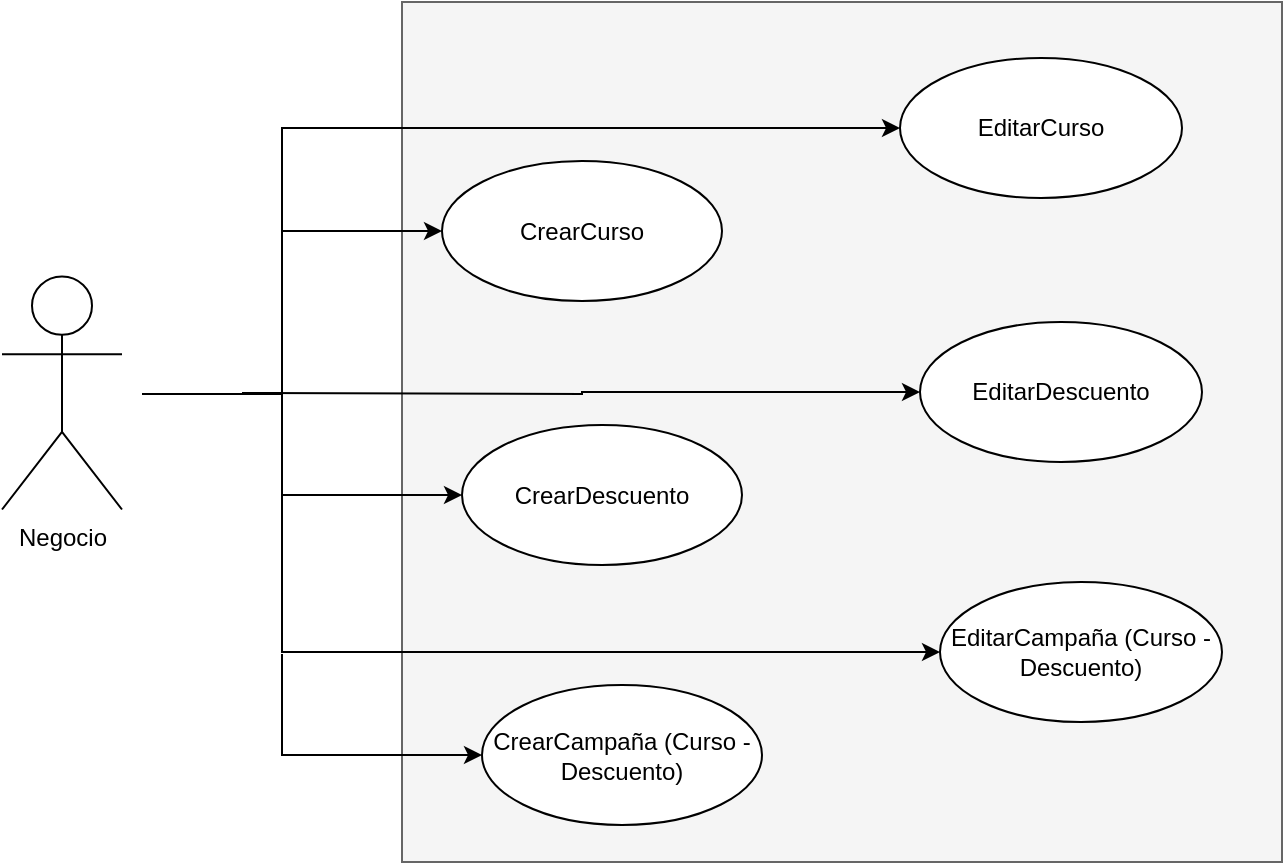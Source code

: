 <mxfile version="14.6.13" type="device" pages="5"><diagram id="OpUaH57LuCS2kv_MUQDe" name="Casos de uso"><mxGraphModel dx="1408" dy="734" grid="1" gridSize="10" guides="1" tooltips="1" connect="1" arrows="1" fold="1" page="1" pageScale="1" pageWidth="1100" pageHeight="850" math="0" shadow="0"><root><mxCell id="d3-ArHj6qcMJhF6EHLsb-0"/><mxCell id="d3-ArHj6qcMJhF6EHLsb-1" parent="d3-ArHj6qcMJhF6EHLsb-0"/><mxCell id="usr25ZKQVoEyASGF3LE9-0" value="" style="rounded=0;whiteSpace=wrap;html=1;fillColor=#f5f5f5;strokeColor=#666666;fontColor=#333333;" vertex="1" parent="d3-ArHj6qcMJhF6EHLsb-1"><mxGeometry x="260" y="80" width="440" height="430" as="geometry"/></mxCell><mxCell id="usr25ZKQVoEyASGF3LE9-1" style="edgeStyle=orthogonalEdgeStyle;rounded=0;orthogonalLoop=1;jettySize=auto;html=1;entryX=0;entryY=0.5;entryDx=0;entryDy=0;" edge="1" parent="d3-ArHj6qcMJhF6EHLsb-1" target="usr25ZKQVoEyASGF3LE9-4"><mxGeometry relative="1" as="geometry"><mxPoint x="130" y="276" as="sourcePoint"/><Array as="points"><mxPoint x="200" y="276"/><mxPoint x="200" y="195"/></Array></mxGeometry></mxCell><mxCell id="usr25ZKQVoEyASGF3LE9-2" style="edgeStyle=orthogonalEdgeStyle;rounded=0;orthogonalLoop=1;jettySize=auto;html=1;entryX=0;entryY=0.5;entryDx=0;entryDy=0;" edge="1" parent="d3-ArHj6qcMJhF6EHLsb-1" target="usr25ZKQVoEyASGF3LE9-5"><mxGeometry relative="1" as="geometry"><mxPoint x="130" y="276" as="sourcePoint"/><mxPoint x="579.5" y="194" as="targetPoint"/><Array as="points"><mxPoint x="200" y="276"/><mxPoint x="200" y="143"/></Array></mxGeometry></mxCell><mxCell id="usr25ZKQVoEyASGF3LE9-3" value="Negocio" style="shape=umlActor;verticalLabelPosition=bottom;verticalAlign=top;html=1;" vertex="1" parent="d3-ArHj6qcMJhF6EHLsb-1"><mxGeometry x="60" y="217.25" width="60" height="116.5" as="geometry"/></mxCell><mxCell id="usr25ZKQVoEyASGF3LE9-4" value="CrearCurso" style="ellipse;whiteSpace=wrap;html=1;" vertex="1" parent="d3-ArHj6qcMJhF6EHLsb-1"><mxGeometry x="280" y="159.5" width="140" height="70" as="geometry"/></mxCell><mxCell id="usr25ZKQVoEyASGF3LE9-5" value="EditarCurso" style="ellipse;whiteSpace=wrap;html=1;" vertex="1" parent="d3-ArHj6qcMJhF6EHLsb-1"><mxGeometry x="509" y="108" width="141" height="70" as="geometry"/></mxCell><mxCell id="usr25ZKQVoEyASGF3LE9-13" style="edgeStyle=orthogonalEdgeStyle;rounded=0;orthogonalLoop=1;jettySize=auto;html=1;entryX=0;entryY=0.5;entryDx=0;entryDy=0;" edge="1" parent="d3-ArHj6qcMJhF6EHLsb-1" target="usr25ZKQVoEyASGF3LE9-15"><mxGeometry relative="1" as="geometry"><mxPoint x="180" y="275.5" as="sourcePoint"/><Array as="points"><mxPoint x="200" y="276"/><mxPoint x="200" y="327"/></Array></mxGeometry></mxCell><mxCell id="usr25ZKQVoEyASGF3LE9-14" style="edgeStyle=orthogonalEdgeStyle;rounded=0;orthogonalLoop=1;jettySize=auto;html=1;" edge="1" parent="d3-ArHj6qcMJhF6EHLsb-1" target="usr25ZKQVoEyASGF3LE9-16"><mxGeometry relative="1" as="geometry"><mxPoint x="180" y="275.5" as="sourcePoint"/></mxGeometry></mxCell><mxCell id="usr25ZKQVoEyASGF3LE9-15" value="CrearDescuento" style="ellipse;whiteSpace=wrap;html=1;" vertex="1" parent="d3-ArHj6qcMJhF6EHLsb-1"><mxGeometry x="290" y="291.5" width="140" height="70" as="geometry"/></mxCell><mxCell id="usr25ZKQVoEyASGF3LE9-16" value="EditarDescuento" style="ellipse;whiteSpace=wrap;html=1;" vertex="1" parent="d3-ArHj6qcMJhF6EHLsb-1"><mxGeometry x="519" y="240" width="141" height="70" as="geometry"/></mxCell><mxCell id="usr25ZKQVoEyASGF3LE9-17" style="edgeStyle=orthogonalEdgeStyle;rounded=0;orthogonalLoop=1;jettySize=auto;html=1;entryX=0;entryY=0.5;entryDx=0;entryDy=0;" edge="1" parent="d3-ArHj6qcMJhF6EHLsb-1" target="usr25ZKQVoEyASGF3LE9-19"><mxGeometry relative="1" as="geometry"><mxPoint x="200" y="406" as="sourcePoint"/><Array as="points"><mxPoint x="200" y="457"/></Array></mxGeometry></mxCell><mxCell id="usr25ZKQVoEyASGF3LE9-18" style="edgeStyle=orthogonalEdgeStyle;rounded=0;orthogonalLoop=1;jettySize=auto;html=1;entryX=0;entryY=0.5;entryDx=0;entryDy=0;" edge="1" parent="d3-ArHj6qcMJhF6EHLsb-1" target="usr25ZKQVoEyASGF3LE9-20"><mxGeometry relative="1" as="geometry"><mxPoint x="200" y="280" as="sourcePoint"/><Array as="points"><mxPoint x="200" y="405"/></Array></mxGeometry></mxCell><mxCell id="usr25ZKQVoEyASGF3LE9-19" value="CrearCampaña (Curso - Descuento)" style="ellipse;whiteSpace=wrap;html=1;" vertex="1" parent="d3-ArHj6qcMJhF6EHLsb-1"><mxGeometry x="300" y="421.5" width="140" height="70" as="geometry"/></mxCell><mxCell id="usr25ZKQVoEyASGF3LE9-20" value="EditarCampaña (Curso - Descuento)" style="ellipse;whiteSpace=wrap;html=1;" vertex="1" parent="d3-ArHj6qcMJhF6EHLsb-1"><mxGeometry x="529" y="370" width="141" height="70" as="geometry"/></mxCell></root></mxGraphModel></diagram><diagram id="C5RBs43oDa-KdzZeNtuy" name="Clases"><mxGraphModel dx="783" dy="734" grid="1" gridSize="10" guides="1" tooltips="1" connect="1" arrows="1" fold="1" page="1" pageScale="1" pageWidth="827" pageHeight="1169" math="0" shadow="0"><root><mxCell id="WIyWlLk6GJQsqaUBKTNV-0"/><mxCell id="WIyWlLk6GJQsqaUBKTNV-1" parent="WIyWlLk6GJQsqaUBKTNV-0"/><mxCell id="zkfFHV4jXpPFQw0GAbJ--0" value="Curso" style="swimlane;fontStyle=2;align=center;verticalAlign=top;childLayout=stackLayout;horizontal=1;startSize=26;horizontalStack=0;resizeParent=1;resizeLast=0;collapsible=1;marginBottom=0;rounded=0;shadow=0;strokeWidth=1;" parent="WIyWlLk6GJQsqaUBKTNV-1" vertex="1"><mxGeometry x="250" y="50" width="160" height="180" as="geometry"><mxRectangle x="230" y="140" width="160" height="26" as="alternateBounds"/></mxGeometry></mxCell><mxCell id="zkfFHV4jXpPFQw0GAbJ--1" value="- nombre: String&#10;- costo: Entero&#10;- descripción: String&#10;- horas: Entero&#10;- dirigidoa: String&#10;- modalidad: String" style="text;align=left;verticalAlign=top;spacingLeft=4;spacingRight=4;overflow=hidden;rotatable=0;points=[[0,0.5],[1,0.5]];portConstraint=eastwest;" parent="zkfFHV4jXpPFQw0GAbJ--0" vertex="1"><mxGeometry y="26" width="160" height="94" as="geometry"/></mxCell><mxCell id="zkfFHV4jXpPFQw0GAbJ--4" value="" style="line;html=1;strokeWidth=1;align=left;verticalAlign=middle;spacingTop=-1;spacingLeft=3;spacingRight=3;rotatable=0;labelPosition=right;points=[];portConstraint=eastwest;" parent="zkfFHV4jXpPFQw0GAbJ--0" vertex="1"><mxGeometry y="120" width="160" height="10" as="geometry"/></mxCell><mxCell id="zkfFHV4jXpPFQw0GAbJ--6" value="Campana" style="swimlane;fontStyle=0;align=center;verticalAlign=top;childLayout=stackLayout;horizontal=1;startSize=26;horizontalStack=0;resizeParent=1;resizeLast=0;collapsible=1;marginBottom=0;rounded=0;shadow=0;strokeWidth=1;" parent="WIyWlLk6GJQsqaUBKTNV-1" vertex="1"><mxGeometry x="260" y="765" width="160" height="100" as="geometry"><mxRectangle x="130" y="380" width="160" height="26" as="alternateBounds"/></mxGeometry></mxCell><mxCell id="zkfFHV4jXpPFQw0GAbJ--7" value="- curso : String&#10;- descuento : String" style="text;align=left;verticalAlign=top;spacingLeft=4;spacingRight=4;overflow=hidden;rotatable=0;points=[[0,0.5],[1,0.5]];portConstraint=eastwest;" parent="zkfFHV4jXpPFQw0GAbJ--6" vertex="1"><mxGeometry y="26" width="160" height="44" as="geometry"/></mxCell><mxCell id="zkfFHV4jXpPFQw0GAbJ--9" value="" style="line;html=1;strokeWidth=1;align=left;verticalAlign=middle;spacingTop=-1;spacingLeft=3;spacingRight=3;rotatable=0;labelPosition=right;points=[];portConstraint=eastwest;" parent="zkfFHV4jXpPFQw0GAbJ--6" vertex="1"><mxGeometry y="70" width="160" height="8" as="geometry"/></mxCell><mxCell id="zkfFHV4jXpPFQw0GAbJ--17" value="Descuento" style="swimlane;fontStyle=0;align=center;verticalAlign=top;childLayout=stackLayout;horizontal=1;startSize=26;horizontalStack=0;resizeParent=1;resizeLast=0;collapsible=1;marginBottom=0;rounded=0;shadow=0;strokeWidth=1;" parent="WIyWlLk6GJQsqaUBKTNV-1" vertex="1"><mxGeometry x="254" y="429.5" width="160" height="150" as="geometry"><mxRectangle x="550" y="140" width="160" height="26" as="alternateBounds"/></mxGeometry></mxCell><mxCell id="zkfFHV4jXpPFQw0GAbJ--18" value="- nombre: String&#10;- país: String&#10;- descuento: String&#10;- fecha final: Date&#10;- modalidad: String" style="text;align=left;verticalAlign=top;spacingLeft=4;spacingRight=4;overflow=hidden;rotatable=0;points=[[0,0.5],[1,0.5]];portConstraint=eastwest;" parent="zkfFHV4jXpPFQw0GAbJ--17" vertex="1"><mxGeometry y="26" width="160" height="74" as="geometry"/></mxCell><mxCell id="zkfFHV4jXpPFQw0GAbJ--23" value="" style="line;html=1;strokeWidth=1;align=left;verticalAlign=middle;spacingTop=-1;spacingLeft=3;spacingRight=3;rotatable=0;labelPosition=right;points=[];portConstraint=eastwest;" parent="zkfFHV4jXpPFQw0GAbJ--17" vertex="1"><mxGeometry y="100" width="160" height="8" as="geometry"/></mxCell><mxCell id="AEft4xP2fdk2k9kUNbTa-12" style="edgeStyle=orthogonalEdgeStyle;rounded=0;orthogonalLoop=1;jettySize=auto;html=1;entryX=0.5;entryY=0;entryDx=0;entryDy=0;" edge="1" parent="WIyWlLk6GJQsqaUBKTNV-1" source="AEft4xP2fdk2k9kUNbTa-0" target="AEft4xP2fdk2k9kUNbTa-4"><mxGeometry relative="1" as="geometry"/></mxCell><mxCell id="AEft4xP2fdk2k9kUNbTa-0" value="CursoRepository" style="swimlane;fontStyle=1;align=center;verticalAlign=top;childLayout=stackLayout;horizontal=1;startSize=26;horizontalStack=0;resizeParent=1;resizeParentMax=0;resizeLast=0;collapsible=1;marginBottom=0;" vertex="1" parent="WIyWlLk6GJQsqaUBKTNV-1"><mxGeometry x="480" y="40" width="280" height="110" as="geometry"/></mxCell><mxCell id="AEft4xP2fdk2k9kUNbTa-2" value="" style="line;strokeWidth=1;fillColor=none;align=left;verticalAlign=middle;spacingTop=-1;spacingLeft=3;spacingRight=3;rotatable=0;labelPosition=right;points=[];portConstraint=eastwest;" vertex="1" parent="AEft4xP2fdk2k9kUNbTa-0"><mxGeometry y="26" width="280" height="8" as="geometry"/></mxCell><mxCell id="AEft4xP2fdk2k9kUNbTa-3" value="findByNombre(String) : Object &#10;findByModalidad(String) : Arrays&#10;existsByNombre(String) : boolean &#10;existsByModalidad(String) : boolean " style="text;strokeColor=none;fillColor=none;align=left;verticalAlign=top;spacingLeft=4;spacingRight=4;overflow=hidden;rotatable=0;points=[[0,0.5],[1,0.5]];portConstraint=eastwest;" vertex="1" parent="AEft4xP2fdk2k9kUNbTa-0"><mxGeometry y="34" width="280" height="76" as="geometry"/></mxCell><mxCell id="AEft4xP2fdk2k9kUNbTa-13" style="edgeStyle=orthogonalEdgeStyle;rounded=0;orthogonalLoop=1;jettySize=auto;html=1;entryX=0.5;entryY=0;entryDx=0;entryDy=0;" edge="1" parent="WIyWlLk6GJQsqaUBKTNV-1" source="AEft4xP2fdk2k9kUNbTa-4" target="AEft4xP2fdk2k9kUNbTa-8"><mxGeometry relative="1" as="geometry"/></mxCell><mxCell id="AEft4xP2fdk2k9kUNbTa-4" value="CursoServicesImpl" style="swimlane;fontStyle=1;align=center;verticalAlign=top;childLayout=stackLayout;horizontal=1;startSize=26;horizontalStack=0;resizeParent=1;resizeParentMax=0;resizeLast=0;collapsible=1;marginBottom=0;" vertex="1" parent="WIyWlLk6GJQsqaUBKTNV-1"><mxGeometry x="480" y="170" width="280" height="130" as="geometry"/></mxCell><mxCell id="AEft4xP2fdk2k9kUNbTa-5" value="" style="line;strokeWidth=1;fillColor=none;align=left;verticalAlign=middle;spacingTop=-1;spacingLeft=3;spacingRight=3;rotatable=0;labelPosition=right;points=[];portConstraint=eastwest;" vertex="1" parent="AEft4xP2fdk2k9kUNbTa-4"><mxGeometry y="26" width="280" height="8" as="geometry"/></mxCell><mxCell id="AEft4xP2fdk2k9kUNbTa-6" value="obtenerTodos (): Array&#10;obtenerPorCodigo (String) : Object&#10;crear (Object): Object&#10;obtenerCursoPorNombre (String) : Object&#10;obtenerCursoPorModalidad (String): Object&#10;save (Object)&#10;" style="text;strokeColor=none;fillColor=none;align=left;verticalAlign=top;spacingLeft=4;spacingRight=4;overflow=hidden;rotatable=0;points=[[0,0.5],[1,0.5]];portConstraint=eastwest;" vertex="1" parent="AEft4xP2fdk2k9kUNbTa-4"><mxGeometry y="34" width="280" height="96" as="geometry"/></mxCell><mxCell id="AEft4xP2fdk2k9kUNbTa-8" value="CursoController" style="swimlane;fontStyle=1;align=center;verticalAlign=top;childLayout=stackLayout;horizontal=1;startSize=26;horizontalStack=0;resizeParent=1;resizeParentMax=0;resizeLast=0;collapsible=1;marginBottom=0;" vertex="1" parent="WIyWlLk6GJQsqaUBKTNV-1"><mxGeometry x="480" y="321" width="280" height="100" as="geometry"/></mxCell><mxCell id="AEft4xP2fdk2k9kUNbTa-9" value="" style="line;strokeWidth=1;fillColor=none;align=left;verticalAlign=middle;spacingTop=-1;spacingLeft=3;spacingRight=3;rotatable=0;labelPosition=right;points=[];portConstraint=eastwest;" vertex="1" parent="AEft4xP2fdk2k9kUNbTa-8"><mxGeometry y="26" width="280" height="8" as="geometry"/></mxCell><mxCell id="AEft4xP2fdk2k9kUNbTa-10" value="obtenerTodos (): Array&#10;obterCursoPorModalidad (String): Object&#10;crear (Object)&#10;" style="text;strokeColor=none;fillColor=none;align=left;verticalAlign=top;spacingLeft=4;spacingRight=4;overflow=hidden;rotatable=0;points=[[0,0.5],[1,0.5]];portConstraint=eastwest;" vertex="1" parent="AEft4xP2fdk2k9kUNbTa-8"><mxGeometry y="34" width="280" height="66" as="geometry"/></mxCell><mxCell id="AEft4xP2fdk2k9kUNbTa-11" style="edgeStyle=orthogonalEdgeStyle;rounded=0;orthogonalLoop=1;jettySize=auto;html=1;entryX=0;entryY=0.75;entryDx=0;entryDy=0;" edge="1" parent="WIyWlLk6GJQsqaUBKTNV-1" source="zkfFHV4jXpPFQw0GAbJ--1" target="AEft4xP2fdk2k9kUNbTa-0"><mxGeometry relative="1" as="geometry"/></mxCell><mxCell id="AEft4xP2fdk2k9kUNbTa-14" style="edgeStyle=orthogonalEdgeStyle;rounded=0;orthogonalLoop=1;jettySize=auto;html=1;entryX=0.5;entryY=0;entryDx=0;entryDy=0;" edge="1" parent="WIyWlLk6GJQsqaUBKTNV-1" source="AEft4xP2fdk2k9kUNbTa-15" target="AEft4xP2fdk2k9kUNbTa-19"><mxGeometry relative="1" as="geometry"/></mxCell><mxCell id="AEft4xP2fdk2k9kUNbTa-15" value="DescuentoRepository" style="swimlane;fontStyle=1;align=center;verticalAlign=top;childLayout=stackLayout;horizontal=1;startSize=26;horizontalStack=0;resizeParent=1;resizeParentMax=0;resizeLast=0;collapsible=1;marginBottom=0;" vertex="1" parent="WIyWlLk6GJQsqaUBKTNV-1"><mxGeometry x="480" y="446" width="280" height="60" as="geometry"/></mxCell><mxCell id="AEft4xP2fdk2k9kUNbTa-16" value="" style="line;strokeWidth=1;fillColor=none;align=left;verticalAlign=middle;spacingTop=-1;spacingLeft=3;spacingRight=3;rotatable=0;labelPosition=right;points=[];portConstraint=eastwest;" vertex="1" parent="AEft4xP2fdk2k9kUNbTa-15"><mxGeometry y="26" width="280" height="8" as="geometry"/></mxCell><mxCell id="AEft4xP2fdk2k9kUNbTa-17" value="findByNombre(String) : Object &#10;" style="text;strokeColor=none;fillColor=none;align=left;verticalAlign=top;spacingLeft=4;spacingRight=4;overflow=hidden;rotatable=0;points=[[0,0.5],[1,0.5]];portConstraint=eastwest;" vertex="1" parent="AEft4xP2fdk2k9kUNbTa-15"><mxGeometry y="34" width="280" height="26" as="geometry"/></mxCell><mxCell id="AEft4xP2fdk2k9kUNbTa-18" style="edgeStyle=orthogonalEdgeStyle;rounded=0;orthogonalLoop=1;jettySize=auto;html=1;entryX=0.5;entryY=0;entryDx=0;entryDy=0;" edge="1" parent="WIyWlLk6GJQsqaUBKTNV-1" source="AEft4xP2fdk2k9kUNbTa-19" target="AEft4xP2fdk2k9kUNbTa-22"><mxGeometry relative="1" as="geometry"/></mxCell><mxCell id="AEft4xP2fdk2k9kUNbTa-19" value="DescuentoServicesImpl" style="swimlane;fontStyle=1;align=center;verticalAlign=top;childLayout=stackLayout;horizontal=1;startSize=26;horizontalStack=0;resizeParent=1;resizeParentMax=0;resizeLast=0;collapsible=1;marginBottom=0;" vertex="1" parent="WIyWlLk6GJQsqaUBKTNV-1"><mxGeometry x="480" y="530" width="280" height="100" as="geometry"/></mxCell><mxCell id="AEft4xP2fdk2k9kUNbTa-20" value="" style="line;strokeWidth=1;fillColor=none;align=left;verticalAlign=middle;spacingTop=-1;spacingLeft=3;spacingRight=3;rotatable=0;labelPosition=right;points=[];portConstraint=eastwest;" vertex="1" parent="AEft4xP2fdk2k9kUNbTa-19"><mxGeometry y="26" width="280" height="8" as="geometry"/></mxCell><mxCell id="AEft4xP2fdk2k9kUNbTa-21" value="obtenerTodos(): Array&#10;obterDescuentoPorNombre(String): Object&#10;crear(Object);Object&#10;save(Object)" style="text;strokeColor=none;fillColor=none;align=left;verticalAlign=top;spacingLeft=4;spacingRight=4;overflow=hidden;rotatable=0;points=[[0,0.5],[1,0.5]];portConstraint=eastwest;" vertex="1" parent="AEft4xP2fdk2k9kUNbTa-19"><mxGeometry y="34" width="280" height="66" as="geometry"/></mxCell><mxCell id="AEft4xP2fdk2k9kUNbTa-22" value="DescuentoController" style="swimlane;fontStyle=1;align=center;verticalAlign=top;childLayout=stackLayout;horizontal=1;startSize=26;horizontalStack=0;resizeParent=1;resizeParentMax=0;resizeLast=0;collapsible=1;marginBottom=0;" vertex="1" parent="WIyWlLk6GJQsqaUBKTNV-1"><mxGeometry x="480" y="650" width="280" height="80" as="geometry"/></mxCell><mxCell id="AEft4xP2fdk2k9kUNbTa-23" value="" style="line;strokeWidth=1;fillColor=none;align=left;verticalAlign=middle;spacingTop=-1;spacingLeft=3;spacingRight=3;rotatable=0;labelPosition=right;points=[];portConstraint=eastwest;" vertex="1" parent="AEft4xP2fdk2k9kUNbTa-22"><mxGeometry y="26" width="280" height="8" as="geometry"/></mxCell><mxCell id="AEft4xP2fdk2k9kUNbTa-24" value="obtenerTodos (): Array&#10;crear (Object)&#10;" style="text;strokeColor=none;fillColor=none;align=left;verticalAlign=top;spacingLeft=4;spacingRight=4;overflow=hidden;rotatable=0;points=[[0,0.5],[1,0.5]];portConstraint=eastwest;" vertex="1" parent="AEft4xP2fdk2k9kUNbTa-22"><mxGeometry y="34" width="280" height="46" as="geometry"/></mxCell><mxCell id="AEft4xP2fdk2k9kUNbTa-25" style="edgeStyle=orthogonalEdgeStyle;rounded=0;orthogonalLoop=1;jettySize=auto;html=1;entryX=0;entryY=0.5;entryDx=0;entryDy=0;" edge="1" parent="WIyWlLk6GJQsqaUBKTNV-1" source="zkfFHV4jXpPFQw0GAbJ--18" target="AEft4xP2fdk2k9kUNbTa-17"><mxGeometry relative="1" as="geometry"/></mxCell><mxCell id="AEft4xP2fdk2k9kUNbTa-26" style="edgeStyle=orthogonalEdgeStyle;rounded=0;orthogonalLoop=1;jettySize=auto;html=1;entryX=0.5;entryY=0;entryDx=0;entryDy=0;" edge="1" parent="WIyWlLk6GJQsqaUBKTNV-1" source="AEft4xP2fdk2k9kUNbTa-27" target="AEft4xP2fdk2k9kUNbTa-31"><mxGeometry relative="1" as="geometry"/></mxCell><mxCell id="AEft4xP2fdk2k9kUNbTa-27" value="CampanaRepository" style="swimlane;fontStyle=1;align=center;verticalAlign=top;childLayout=stackLayout;horizontal=1;startSize=26;horizontalStack=0;resizeParent=1;resizeParentMax=0;resizeLast=0;collapsible=1;marginBottom=0;" vertex="1" parent="WIyWlLk6GJQsqaUBKTNV-1"><mxGeometry x="480" y="760" width="280" height="80" as="geometry"/></mxCell><mxCell id="AEft4xP2fdk2k9kUNbTa-28" value="" style="line;strokeWidth=1;fillColor=none;align=left;verticalAlign=middle;spacingTop=-1;spacingLeft=3;spacingRight=3;rotatable=0;labelPosition=right;points=[];portConstraint=eastwest;" vertex="1" parent="AEft4xP2fdk2k9kUNbTa-27"><mxGeometry y="26" width="280" height="8" as="geometry"/></mxCell><mxCell id="AEft4xP2fdk2k9kUNbTa-29" value="findByCurso(String) : Object&#10;findByDescuento(String) : Object" style="text;strokeColor=none;fillColor=none;align=left;verticalAlign=top;spacingLeft=4;spacingRight=4;overflow=hidden;rotatable=0;points=[[0,0.5],[1,0.5]];portConstraint=eastwest;" vertex="1" parent="AEft4xP2fdk2k9kUNbTa-27"><mxGeometry y="34" width="280" height="46" as="geometry"/></mxCell><mxCell id="AEft4xP2fdk2k9kUNbTa-30" style="edgeStyle=orthogonalEdgeStyle;rounded=0;orthogonalLoop=1;jettySize=auto;html=1;entryX=0.5;entryY=0;entryDx=0;entryDy=0;" edge="1" parent="WIyWlLk6GJQsqaUBKTNV-1" source="AEft4xP2fdk2k9kUNbTa-31" target="AEft4xP2fdk2k9kUNbTa-34"><mxGeometry relative="1" as="geometry"/></mxCell><mxCell id="AEft4xP2fdk2k9kUNbTa-31" value="CampanaServicesImpl" style="swimlane;fontStyle=1;align=center;verticalAlign=top;childLayout=stackLayout;horizontal=1;startSize=26;horizontalStack=0;resizeParent=1;resizeParentMax=0;resizeLast=0;collapsible=1;marginBottom=0;" vertex="1" parent="WIyWlLk6GJQsqaUBKTNV-1"><mxGeometry x="480" y="863" width="280" height="130" as="geometry"/></mxCell><mxCell id="AEft4xP2fdk2k9kUNbTa-32" value="" style="line;strokeWidth=1;fillColor=none;align=left;verticalAlign=middle;spacingTop=-1;spacingLeft=3;spacingRight=3;rotatable=0;labelPosition=right;points=[];portConstraint=eastwest;" vertex="1" parent="AEft4xP2fdk2k9kUNbTa-31"><mxGeometry y="26" width="280" height="8" as="geometry"/></mxCell><mxCell id="AEft4xP2fdk2k9kUNbTa-33" value="obtenerTodos (): Array&#10;obtenerCampanaPorCurso (String) : Object&#10;crear (Object): Object&#10;obtenerCampanaPorDescuennto (String) : Object&#10;save (Object)&#10;" style="text;strokeColor=none;fillColor=none;align=left;verticalAlign=top;spacingLeft=4;spacingRight=4;overflow=hidden;rotatable=0;points=[[0,0.5],[1,0.5]];portConstraint=eastwest;" vertex="1" parent="AEft4xP2fdk2k9kUNbTa-31"><mxGeometry y="34" width="280" height="96" as="geometry"/></mxCell><mxCell id="AEft4xP2fdk2k9kUNbTa-34" value="CampanaController" style="swimlane;fontStyle=1;align=center;verticalAlign=top;childLayout=stackLayout;horizontal=1;startSize=26;horizontalStack=0;resizeParent=1;resizeParentMax=0;resizeLast=0;collapsible=1;marginBottom=0;" vertex="1" parent="WIyWlLk6GJQsqaUBKTNV-1"><mxGeometry x="480" y="1014" width="280" height="80" as="geometry"/></mxCell><mxCell id="AEft4xP2fdk2k9kUNbTa-35" value="" style="line;strokeWidth=1;fillColor=none;align=left;verticalAlign=middle;spacingTop=-1;spacingLeft=3;spacingRight=3;rotatable=0;labelPosition=right;points=[];portConstraint=eastwest;" vertex="1" parent="AEft4xP2fdk2k9kUNbTa-34"><mxGeometry y="26" width="280" height="8" as="geometry"/></mxCell><mxCell id="AEft4xP2fdk2k9kUNbTa-36" value="obtenerTodos (): Array&#10;crear (Object)&#10;" style="text;strokeColor=none;fillColor=none;align=left;verticalAlign=top;spacingLeft=4;spacingRight=4;overflow=hidden;rotatable=0;points=[[0,0.5],[1,0.5]];portConstraint=eastwest;" vertex="1" parent="AEft4xP2fdk2k9kUNbTa-34"><mxGeometry y="34" width="280" height="46" as="geometry"/></mxCell><mxCell id="AEft4xP2fdk2k9kUNbTa-37" style="edgeStyle=orthogonalEdgeStyle;rounded=0;orthogonalLoop=1;jettySize=auto;html=1;entryX=0.036;entryY=0.413;entryDx=0;entryDy=0;entryPerimeter=0;" edge="1" parent="WIyWlLk6GJQsqaUBKTNV-1" source="zkfFHV4jXpPFQw0GAbJ--7" target="AEft4xP2fdk2k9kUNbTa-29"><mxGeometry relative="1" as="geometry"/></mxCell><mxCell id="AEft4xP2fdk2k9kUNbTa-38" style="edgeStyle=orthogonalEdgeStyle;rounded=0;orthogonalLoop=1;jettySize=auto;html=1;entryX=0;entryY=0.75;entryDx=0;entryDy=0;" edge="1" parent="WIyWlLk6GJQsqaUBKTNV-1" source="zkfFHV4jXpPFQw0GAbJ--1" target="zkfFHV4jXpPFQw0GAbJ--6"><mxGeometry relative="1" as="geometry"><Array as="points"><mxPoint x="80" y="123"/><mxPoint x="80" y="840"/></Array></mxGeometry></mxCell><mxCell id="AEft4xP2fdk2k9kUNbTa-39" value="1" style="edgeLabel;html=1;align=center;verticalAlign=middle;resizable=0;points=[];" vertex="1" connectable="0" parent="AEft4xP2fdk2k9kUNbTa-38"><mxGeometry x="-0.906" y="1" relative="1" as="geometry"><mxPoint as="offset"/></mxGeometry></mxCell><mxCell id="AEft4xP2fdk2k9kUNbTa-40" value="*" style="edgeLabel;html=1;align=center;verticalAlign=middle;resizable=0;points=[];" vertex="1" connectable="0" parent="AEft4xP2fdk2k9kUNbTa-38"><mxGeometry x="0.921" relative="1" as="geometry"><mxPoint y="-4" as="offset"/></mxGeometry></mxCell><mxCell id="AEft4xP2fdk2k9kUNbTa-41" style="edgeStyle=orthogonalEdgeStyle;rounded=0;orthogonalLoop=1;jettySize=auto;html=1;entryX=0.5;entryY=0;entryDx=0;entryDy=0;" edge="1" parent="WIyWlLk6GJQsqaUBKTNV-1" target="zkfFHV4jXpPFQw0GAbJ--6"><mxGeometry relative="1" as="geometry"><mxPoint x="340" y="580" as="sourcePoint"/><Array as="points"><mxPoint x="340" y="640"/><mxPoint x="340" y="640"/></Array></mxGeometry></mxCell><mxCell id="AEft4xP2fdk2k9kUNbTa-42" value="1" style="edgeLabel;html=1;align=center;verticalAlign=middle;resizable=0;points=[];" vertex="1" connectable="0" parent="AEft4xP2fdk2k9kUNbTa-41"><mxGeometry x="-0.665" y="3" relative="1" as="geometry"><mxPoint as="offset"/></mxGeometry></mxCell><mxCell id="AEft4xP2fdk2k9kUNbTa-45" value="*" style="edgeLabel;html=1;align=center;verticalAlign=middle;resizable=0;points=[];" vertex="1" connectable="0" parent="AEft4xP2fdk2k9kUNbTa-41"><mxGeometry x="0.719" relative="1" as="geometry"><mxPoint x="10" as="offset"/></mxGeometry></mxCell><mxCell id="31t12QWnq_jyNRzMgSlm-0" value="&lt;font style=&quot;font-size: 18px&quot;&gt;NOTA: Las clases controller identifican los servicios&lt;br&gt;candidatos a implemenetar&lt;/font&gt;" style="text;html=1;align=center;verticalAlign=middle;resizable=0;points=[];autosize=1;strokeColor=none;" vertex="1" parent="WIyWlLk6GJQsqaUBKTNV-1"><mxGeometry x="25" y="963" width="430" height="40" as="geometry"/></mxCell></root></mxGraphModel></diagram><diagram id="i1_w5WSVHpxOzFEGXUBw" name="Actividad"><mxGraphModel dx="783" dy="734" grid="1" gridSize="10" guides="1" tooltips="1" connect="1" arrows="1" fold="1" page="1" pageScale="1" pageWidth="1100" pageHeight="850" math="0" shadow="0"><root><mxCell id="DmlEzN5qdIWpPQk_RkYV-0"/><mxCell id="DmlEzN5qdIWpPQk_RkYV-1" parent="DmlEzN5qdIWpPQk_RkYV-0"/><mxCell id="DmlEzN5qdIWpPQk_RkYV-38" value="Condiciones de búsqueda:&amp;nbsp;&lt;br&gt;Nombre del curso&lt;br&gt;Modalidad" style="shape=note;whiteSpace=wrap;html=1;backgroundOutline=1;darkOpacity=0.05;" parent="DmlEzN5qdIWpPQk_RkYV-1" vertex="1"><mxGeometry x="420" y="90" width="190" height="90" as="geometry"/></mxCell><mxCell id="DmlEzN5qdIWpPQk_RkYV-39" value="" style="ellipse;shape=startState;fillColor=#000000;strokeColor=#ff0000;" parent="DmlEzN5qdIWpPQk_RkYV-1" vertex="1"><mxGeometry x="290" y="110" width="30" height="30" as="geometry"/></mxCell><mxCell id="DmlEzN5qdIWpPQk_RkYV-40" value="" style="edgeStyle=elbowEdgeStyle;elbow=horizontal;verticalAlign=bottom;endArrow=open;endSize=8;strokeColor=#FF0000;endFill=1;rounded=0" parent="DmlEzN5qdIWpPQk_RkYV-1" source="DmlEzN5qdIWpPQk_RkYV-39" target="DmlEzN5qdIWpPQk_RkYV-41" edge="1"><mxGeometry x="125.5" y="-18" as="geometry"><mxPoint x="140.5" y="52" as="targetPoint"/></mxGeometry></mxCell><mxCell id="DmlEzN5qdIWpPQk_RkYV-50" style="edgeStyle=orthogonalEdgeStyle;rounded=0;orthogonalLoop=1;jettySize=auto;html=1;startArrow=none;startFill=0;endArrow=none;endFill=0;" parent="DmlEzN5qdIWpPQk_RkYV-1" source="DmlEzN5qdIWpPQk_RkYV-41" target="DmlEzN5qdIWpPQk_RkYV-38" edge="1"><mxGeometry relative="1" as="geometry"/></mxCell><mxCell id="DmlEzN5qdIWpPQk_RkYV-41" value="BuscarCurso" style="" parent="DmlEzN5qdIWpPQk_RkYV-1" vertex="1"><mxGeometry x="250" y="202" width="110" height="28" as="geometry"/></mxCell><mxCell id="0S3vCvQgcmF04QlpXsM9-4" style="edgeStyle=orthogonalEdgeStyle;rounded=0;orthogonalLoop=1;jettySize=auto;html=1;entryX=0;entryY=0.5;entryDx=0;entryDy=0;startArrow=none;startFill=0;endArrow=none;endFill=0;" parent="DmlEzN5qdIWpPQk_RkYV-1" source="DmlEzN5qdIWpPQk_RkYV-42" target="0S3vCvQgcmF04QlpXsM9-1" edge="1"><mxGeometry relative="1" as="geometry"/></mxCell><mxCell id="DmlEzN5qdIWpPQk_RkYV-42" value="TraerCurso" style="" parent="DmlEzN5qdIWpPQk_RkYV-1" vertex="1"><mxGeometry x="259" y="360" width="92" height="39" as="geometry"/></mxCell><mxCell id="DmlEzN5qdIWpPQk_RkYV-43" value="" style="endArrow=open;strokeColor=#FF0000;endFill=1;rounded=0;entryX=0.5;entryY=0;entryDx=0;entryDy=0;" parent="DmlEzN5qdIWpPQk_RkYV-1" source="DmlEzN5qdIWpPQk_RkYV-41" target="DmlEzN5qdIWpPQk_RkYV-47" edge="1"><mxGeometry relative="1" as="geometry"/></mxCell><mxCell id="DmlEzN5qdIWpPQk_RkYV-47" value="CursoExiste" style="rhombus;whiteSpace=wrap;html=1;fillColor=#ffffc0;strokeColor=#ff0000;" parent="DmlEzN5qdIWpPQk_RkYV-1" vertex="1"><mxGeometry x="251" y="280" width="108" height="40" as="geometry"/></mxCell><mxCell id="DmlEzN5qdIWpPQk_RkYV-48" value="no" style="edgeStyle=orthogonalEdgeStyle;html=1;align=left;verticalAlign=bottom;endArrow=open;endSize=8;strokeColor=#ff0000;entryX=0;entryY=0.5;entryDx=0;entryDy=0;" parent="DmlEzN5qdIWpPQk_RkYV-1" source="DmlEzN5qdIWpPQk_RkYV-47" target="DmlEzN5qdIWpPQk_RkYV-41" edge="1"><mxGeometry x="-0.746" y="-10" relative="1" as="geometry"><mxPoint x="210" y="210" as="targetPoint"/><Array as="points"><mxPoint x="210" y="300"/><mxPoint x="210" y="216"/></Array><mxPoint as="offset"/></mxGeometry></mxCell><mxCell id="DmlEzN5qdIWpPQk_RkYV-49" value="Si" style="edgeStyle=orthogonalEdgeStyle;html=1;align=left;verticalAlign=top;endArrow=open;endSize=8;strokeColor=#ff0000;" parent="DmlEzN5qdIWpPQk_RkYV-1" source="DmlEzN5qdIWpPQk_RkYV-47" target="DmlEzN5qdIWpPQk_RkYV-42" edge="1"><mxGeometry x="-1" relative="1" as="geometry"><mxPoint x="310" y="390" as="targetPoint"/></mxGeometry></mxCell><mxCell id="0S3vCvQgcmF04QlpXsM9-1" value="ActualizarDatos" style="rhombus;whiteSpace=wrap;html=1;fillColor=#ffffc0;strokeColor=#ff0000;" parent="DmlEzN5qdIWpPQk_RkYV-1" vertex="1"><mxGeometry x="410" y="360" width="130" height="40" as="geometry"/></mxCell><mxCell id="0S3vCvQgcmF04QlpXsM9-2" value="no" style="edgeStyle=orthogonalEdgeStyle;html=1;align=left;verticalAlign=bottom;endArrow=open;endSize=8;strokeColor=#ff0000;" parent="DmlEzN5qdIWpPQk_RkYV-1" source="0S3vCvQgcmF04QlpXsM9-1" target="0S3vCvQgcmF04QlpXsM9-5" edge="1"><mxGeometry x="-1" relative="1" as="geometry"><mxPoint x="590" y="380" as="targetPoint"/></mxGeometry></mxCell><mxCell id="0S3vCvQgcmF04QlpXsM9-3" value="Si" style="edgeStyle=orthogonalEdgeStyle;html=1;align=left;verticalAlign=top;endArrow=open;endSize=8;strokeColor=#ff0000;" parent="DmlEzN5qdIWpPQk_RkYV-1" source="0S3vCvQgcmF04QlpXsM9-1" edge="1"><mxGeometry x="-1" relative="1" as="geometry"><mxPoint x="475" y="460" as="targetPoint"/></mxGeometry></mxCell><mxCell id="0S3vCvQgcmF04QlpXsM9-5" value="" style="ellipse;shape=endState;fillColor=#000000;strokeColor=#ff0000" parent="DmlEzN5qdIWpPQk_RkYV-1" vertex="1"><mxGeometry x="590" y="365" width="30" height="30" as="geometry"/></mxCell><mxCell id="0S3vCvQgcmF04QlpXsM9-8" style="edgeStyle=orthogonalEdgeStyle;rounded=0;orthogonalLoop=1;jettySize=auto;html=1;entryX=0.5;entryY=0;entryDx=0;entryDy=0;startArrow=none;startFill=0;endArrow=none;endFill=0;" parent="DmlEzN5qdIWpPQk_RkYV-1" source="0S3vCvQgcmF04QlpXsM9-6" target="0S3vCvQgcmF04QlpXsM9-7" edge="1"><mxGeometry relative="1" as="geometry"/></mxCell><mxCell id="0S3vCvQgcmF04QlpXsM9-6" value="ActualizarDatos" style="" parent="DmlEzN5qdIWpPQk_RkYV-1" vertex="1"><mxGeometry x="429" y="460" width="92" height="39" as="geometry"/></mxCell><mxCell id="0S3vCvQgcmF04QlpXsM9-7" value="" style="ellipse;shape=endState;fillColor=#000000;strokeColor=#ff0000" parent="DmlEzN5qdIWpPQk_RkYV-1" vertex="1"><mxGeometry x="460" y="540" width="30" height="30" as="geometry"/></mxCell></root></mxGraphModel></diagram><diagram id="YS8m_m_SlcodXGKoxbuA" name="Secuencia:buscar"><mxGraphModel dx="783" dy="734" grid="1" gridSize="10" guides="1" tooltips="1" connect="1" arrows="1" fold="1" page="1" pageScale="1" pageWidth="1100" pageHeight="850" math="0" shadow="0"><root><mxCell id="EVkO9PHGJ9BRmMDfMI1B-0"/><mxCell id="EVkO9PHGJ9BRmMDfMI1B-1" parent="EVkO9PHGJ9BRmMDfMI1B-0"/><mxCell id="EVkO9PHGJ9BRmMDfMI1B-2" value=":curso" style="shape=umlLifeline;perimeter=lifelinePerimeter;whiteSpace=wrap;html=1;container=1;collapsible=0;recursiveResize=0;outlineConnect=0;rounded=1;shadow=0;comic=0;labelBackgroundColor=none;strokeWidth=1;fontFamily=Verdana;fontSize=12;align=center;" parent="EVkO9PHGJ9BRmMDfMI1B-1" vertex="1"><mxGeometry x="490" y="120" width="100" height="580" as="geometry"/></mxCell><mxCell id="TNIVhc6wDmaPn7mb38Vz-20" value="" style="shape=umlDestroy;whiteSpace=wrap;html=1;strokeWidth=3;" parent="EVkO9PHGJ9BRmMDfMI1B-2" vertex="1"><mxGeometry x="35" y="380" width="30" height="30" as="geometry"/></mxCell><mxCell id="EVkO9PHGJ9BRmMDfMI1B-4" value=":descuento" style="shape=umlLifeline;perimeter=lifelinePerimeter;whiteSpace=wrap;html=1;container=1;collapsible=0;recursiveResize=0;outlineConnect=0;rounded=1;shadow=0;comic=0;labelBackgroundColor=none;strokeWidth=1;fontFamily=Verdana;fontSize=12;align=center;" parent="EVkO9PHGJ9BRmMDfMI1B-1" vertex="1"><mxGeometry x="650" y="120" width="100" height="580" as="geometry"/></mxCell><mxCell id="TNIVhc6wDmaPn7mb38Vz-16" value="" style="html=1;points=[];perimeter=orthogonalPerimeter;" parent="EVkO9PHGJ9BRmMDfMI1B-4" vertex="1"><mxGeometry x="45" y="270" width="10" height="80" as="geometry"/></mxCell><mxCell id="TNIVhc6wDmaPn7mb38Vz-19" value="" style="shape=umlDestroy;whiteSpace=wrap;html=1;strokeWidth=3;" parent="EVkO9PHGJ9BRmMDfMI1B-4" vertex="1"><mxGeometry x="35" y="380" width="30" height="30" as="geometry"/></mxCell><mxCell id="EVkO9PHGJ9BRmMDfMI1B-6" value=":curso[]" style="shape=umlLifeline;perimeter=lifelinePerimeter;whiteSpace=wrap;html=1;container=1;collapsible=0;recursiveResize=0;outlineConnect=0;rounded=1;shadow=0;comic=0;labelBackgroundColor=none;strokeWidth=1;fontFamily=Verdana;fontSize=12;align=center;" parent="EVkO9PHGJ9BRmMDfMI1B-1" vertex="1"><mxGeometry x="350" y="120" width="100" height="580" as="geometry"/></mxCell><mxCell id="EVkO9PHGJ9BRmMDfMI1B-7" value="" style="html=1;points=[];perimeter=orthogonalPerimeter;rounded=0;shadow=0;comic=0;labelBackgroundColor=none;strokeWidth=1;fontFamily=Verdana;fontSize=12;align=center;" parent="EVkO9PHGJ9BRmMDfMI1B-6" vertex="1"><mxGeometry x="45" y="100" width="10" height="290" as="geometry"/></mxCell><mxCell id="TNIVhc6wDmaPn7mb38Vz-4" value="" style="html=1;points=[];perimeter=orthogonalPerimeter;" parent="EVkO9PHGJ9BRmMDfMI1B-6" vertex="1"><mxGeometry x="50" y="210" width="10" height="40" as="geometry"/></mxCell><mxCell id="TNIVhc6wDmaPn7mb38Vz-5" value="Buscar Curso" style="edgeStyle=orthogonalEdgeStyle;html=1;align=left;spacingLeft=2;endArrow=block;rounded=0;entryX=1;entryY=0;" parent="EVkO9PHGJ9BRmMDfMI1B-6" target="TNIVhc6wDmaPn7mb38Vz-4" edge="1"><mxGeometry relative="1" as="geometry"><mxPoint x="55" y="190" as="sourcePoint"/><Array as="points"><mxPoint x="85" y="190"/></Array></mxGeometry></mxCell><mxCell id="EVkO9PHGJ9BRmMDfMI1B-10" value="Note: Buúsquedas por nombre de curso y modalidad" style="shape=note;whiteSpace=wrap;html=1;size=14;verticalAlign=top;align=left;spacingTop=-6;rounded=0;shadow=0;comic=0;labelBackgroundColor=none;strokeWidth=1;fontFamily=Verdana;fontSize=12" parent="EVkO9PHGJ9BRmMDfMI1B-1" vertex="1"><mxGeometry x="290" y="60" width="160" height="45" as="geometry"/></mxCell><mxCell id="EVkO9PHGJ9BRmMDfMI1B-11" value="Note: Se busca la información de cada curso que cumple los criterios" style="shape=note;whiteSpace=wrap;html=1;size=14;verticalAlign=top;align=left;spacingTop=-6;rounded=0;shadow=0;comic=0;labelBackgroundColor=none;strokeWidth=1;fontFamily=Verdana;fontSize=12" parent="EVkO9PHGJ9BRmMDfMI1B-1" vertex="1"><mxGeometry x="470" y="60" width="170" height="45" as="geometry"/></mxCell><mxCell id="EVkO9PHGJ9BRmMDfMI1B-12" value="Note: Retorna la información del descuento asignado" style="shape=note;whiteSpace=wrap;html=1;size=14;verticalAlign=top;align=left;spacingTop=-6;rounded=0;shadow=0;comic=0;labelBackgroundColor=none;strokeWidth=1;fontFamily=Verdana;fontSize=12" parent="EVkO9PHGJ9BRmMDfMI1B-1" vertex="1"><mxGeometry x="650" y="60" width="100" height="45" as="geometry"/></mxCell><mxCell id="EVkO9PHGJ9BRmMDfMI1B-14" style="edgeStyle=orthogonalEdgeStyle;rounded=0;orthogonalLoop=1;jettySize=auto;html=1;startArrow=none;startFill=0;endArrow=none;endFill=0;" parent="EVkO9PHGJ9BRmMDfMI1B-1" source="EVkO9PHGJ9BRmMDfMI1B-13" edge="1"><mxGeometry relative="1" as="geometry"><mxPoint x="400" y="270" as="targetPoint"/><Array as="points"><mxPoint x="280" y="270"/><mxPoint x="400" y="270"/></Array></mxGeometry></mxCell><mxCell id="EVkO9PHGJ9BRmMDfMI1B-13" value="" style="shape=umlBoundary;whiteSpace=wrap;html=1;" parent="EVkO9PHGJ9BRmMDfMI1B-1" vertex="1"><mxGeometry x="240" y="170" width="80" height="50" as="geometry"/></mxCell><mxCell id="TNIVhc6wDmaPn7mb38Vz-12" value="" style="html=1;points=[];perimeter=orthogonalPerimeter;" parent="EVkO9PHGJ9BRmMDfMI1B-1" vertex="1"><mxGeometry x="535" y="370" width="10" height="110" as="geometry"/></mxCell><mxCell id="TNIVhc6wDmaPn7mb38Vz-13" value="Información Curso" style="html=1;verticalAlign=bottom;endArrow=block;entryX=0;entryY=0;" parent="EVkO9PHGJ9BRmMDfMI1B-1" source="EVkO9PHGJ9BRmMDfMI1B-6" target="TNIVhc6wDmaPn7mb38Vz-12" edge="1"><mxGeometry relative="1" as="geometry"><mxPoint x="460" y="400" as="sourcePoint"/><Array as="points"><mxPoint x="490" y="370"/></Array></mxGeometry></mxCell><mxCell id="TNIVhc6wDmaPn7mb38Vz-14" value="return" style="html=1;verticalAlign=bottom;endArrow=open;dashed=1;endSize=8;exitX=0;exitY=0.95;" parent="EVkO9PHGJ9BRmMDfMI1B-1" source="TNIVhc6wDmaPn7mb38Vz-12" target="EVkO9PHGJ9BRmMDfMI1B-7" edge="1"><mxGeometry relative="1" as="geometry"><mxPoint x="460" y="476" as="targetPoint"/></mxGeometry></mxCell><mxCell id="TNIVhc6wDmaPn7mb38Vz-17" value="Información descuento" style="html=1;verticalAlign=bottom;endArrow=block;entryX=0;entryY=0;" parent="EVkO9PHGJ9BRmMDfMI1B-1" source="EVkO9PHGJ9BRmMDfMI1B-2" target="TNIVhc6wDmaPn7mb38Vz-16" edge="1"><mxGeometry x="0.035" y="10" relative="1" as="geometry"><mxPoint x="615" y="400" as="sourcePoint"/><mxPoint as="offset"/></mxGeometry></mxCell><mxCell id="TNIVhc6wDmaPn7mb38Vz-18" value="return" style="html=1;verticalAlign=bottom;endArrow=open;dashed=1;endSize=8;exitX=0;exitY=0.95;" parent="EVkO9PHGJ9BRmMDfMI1B-1" source="TNIVhc6wDmaPn7mb38Vz-16" target="EVkO9PHGJ9BRmMDfMI1B-2" edge="1"><mxGeometry relative="1" as="geometry"><mxPoint x="615" y="476" as="targetPoint"/></mxGeometry></mxCell></root></mxGraphModel></diagram><diagram id="Zj5zdtlA_DZXnIN9cY0U" name="Secuencia:Crear-Actualizar"><mxGraphModel dx="783" dy="734" grid="1" gridSize="10" guides="1" tooltips="1" connect="1" arrows="1" fold="1" page="1" pageScale="1" pageWidth="1100" pageHeight="850" math="0" shadow="0"><root><mxCell id="o9d30TWG8jFSIbAzXb7q-0"/><mxCell id="o9d30TWG8jFSIbAzXb7q-1" parent="o9d30TWG8jFSIbAzXb7q-0"/><mxCell id="wF3TEyLL5C_69a1KchIE-0" value=":curso" style="shape=umlLifeline;perimeter=lifelinePerimeter;whiteSpace=wrap;html=1;container=1;collapsible=0;recursiveResize=0;outlineConnect=0;rounded=1;shadow=0;comic=0;labelBackgroundColor=none;strokeWidth=1;fontFamily=Verdana;fontSize=12;align=center;" parent="o9d30TWG8jFSIbAzXb7q-1" vertex="1"><mxGeometry x="490" y="120" width="100" height="580" as="geometry"/></mxCell><mxCell id="wF3TEyLL5C_69a1KchIE-1" value="" style="shape=umlDestroy;whiteSpace=wrap;html=1;strokeWidth=3;" parent="wF3TEyLL5C_69a1KchIE-0" vertex="1"><mxGeometry x="35" y="431" width="30" height="32" as="geometry"/></mxCell><mxCell id="wF3TEyLL5C_69a1KchIE-5" value=":curso[]" style="shape=umlLifeline;perimeter=lifelinePerimeter;whiteSpace=wrap;html=1;container=1;collapsible=0;recursiveResize=0;outlineConnect=0;rounded=1;shadow=0;comic=0;labelBackgroundColor=none;strokeWidth=1;fontFamily=Verdana;fontSize=12;align=center;" parent="o9d30TWG8jFSIbAzXb7q-1" vertex="1"><mxGeometry x="350" y="120" width="100" height="720" as="geometry"/></mxCell><mxCell id="wF3TEyLL5C_69a1KchIE-6" value="" style="html=1;points=[];perimeter=orthogonalPerimeter;rounded=0;shadow=0;comic=0;labelBackgroundColor=none;strokeWidth=1;fontFamily=Verdana;fontSize=12;align=center;" parent="wF3TEyLL5C_69a1KchIE-5" vertex="1"><mxGeometry x="45" y="100" width="10" height="620" as="geometry"/></mxCell><mxCell id="wF3TEyLL5C_69a1KchIE-7" value="" style="html=1;points=[];perimeter=orthogonalPerimeter;" parent="wF3TEyLL5C_69a1KchIE-5" vertex="1"><mxGeometry x="50" y="210" width="10" height="40" as="geometry"/></mxCell><mxCell id="wF3TEyLL5C_69a1KchIE-8" value="Buscar Curso" style="edgeStyle=orthogonalEdgeStyle;html=1;align=left;spacingLeft=2;endArrow=block;rounded=0;entryX=1;entryY=0;" parent="wF3TEyLL5C_69a1KchIE-5" target="wF3TEyLL5C_69a1KchIE-7" edge="1"><mxGeometry relative="1" as="geometry"><mxPoint x="55" y="190" as="sourcePoint"/><Array as="points"><mxPoint x="85" y="190"/></Array></mxGeometry></mxCell><mxCell id="wF3TEyLL5C_69a1KchIE-9" value="Note: Buúsquedas por nombre de curso a modificar o crear" style="shape=note;whiteSpace=wrap;html=1;size=14;verticalAlign=top;align=left;spacingTop=-6;rounded=0;shadow=0;comic=0;labelBackgroundColor=none;strokeWidth=1;fontFamily=Verdana;fontSize=12" parent="o9d30TWG8jFSIbAzXb7q-1" vertex="1"><mxGeometry x="290" y="60" width="160" height="45" as="geometry"/></mxCell><mxCell id="wF3TEyLL5C_69a1KchIE-12" style="edgeStyle=orthogonalEdgeStyle;rounded=0;orthogonalLoop=1;jettySize=auto;html=1;startArrow=none;startFill=0;endArrow=none;endFill=0;" parent="o9d30TWG8jFSIbAzXb7q-1" source="wF3TEyLL5C_69a1KchIE-13" edge="1"><mxGeometry relative="1" as="geometry"><mxPoint x="400" y="270" as="targetPoint"/><Array as="points"><mxPoint x="280" y="270"/><mxPoint x="400" y="270"/></Array></mxGeometry></mxCell><mxCell id="wF3TEyLL5C_69a1KchIE-13" value="" style="shape=umlBoundary;whiteSpace=wrap;html=1;" parent="o9d30TWG8jFSIbAzXb7q-1" vertex="1"><mxGeometry x="240" y="170" width="80" height="50" as="geometry"/></mxCell><mxCell id="wF3TEyLL5C_69a1KchIE-14" value="" style="html=1;points=[];perimeter=orthogonalPerimeter;" parent="o9d30TWG8jFSIbAzXb7q-1" vertex="1"><mxGeometry x="535" y="421" width="10" height="112" as="geometry"/></mxCell><mxCell id="wF3TEyLL5C_69a1KchIE-15" value="ActualizarCurso" style="html=1;verticalAlign=bottom;endArrow=block;entryX=0;entryY=0;" parent="o9d30TWG8jFSIbAzXb7q-1" target="wF3TEyLL5C_69a1KchIE-14" edge="1"><mxGeometry x="0.188" relative="1" as="geometry"><mxPoint x="399.5" y="421" as="sourcePoint"/><Array as="points"><mxPoint x="490" y="421"/></Array><mxPoint as="offset"/></mxGeometry></mxCell><mxCell id="wF3TEyLL5C_69a1KchIE-16" value="return" style="html=1;verticalAlign=bottom;endArrow=open;dashed=1;endSize=8;exitX=0;exitY=0.95;" parent="o9d30TWG8jFSIbAzXb7q-1" source="wF3TEyLL5C_69a1KchIE-14" edge="1"><mxGeometry relative="1" as="geometry"><mxPoint x="405" y="525.5" as="targetPoint"/></mxGeometry></mxCell><mxCell id="4tD0GLvxDx6Ccrrw7MBb-0" value=":descuento" style="shape=umlLifeline;perimeter=lifelinePerimeter;whiteSpace=wrap;html=1;container=1;collapsible=0;recursiveResize=0;outlineConnect=0;rounded=1;shadow=0;comic=0;labelBackgroundColor=none;strokeWidth=1;fontFamily=Verdana;fontSize=12;align=center;" parent="o9d30TWG8jFSIbAzXb7q-1" vertex="1"><mxGeometry x="650" y="120" width="100" height="580" as="geometry"/></mxCell><mxCell id="4tD0GLvxDx6Ccrrw7MBb-1" value="" style="html=1;points=[];perimeter=orthogonalPerimeter;" parent="4tD0GLvxDx6Ccrrw7MBb-0" vertex="1"><mxGeometry x="45" y="321" width="10" height="82" as="geometry"/></mxCell><mxCell id="4tD0GLvxDx6Ccrrw7MBb-2" value="" style="shape=umlDestroy;whiteSpace=wrap;html=1;strokeWidth=3;" parent="4tD0GLvxDx6Ccrrw7MBb-0" vertex="1"><mxGeometry x="35" y="431" width="30" height="32" as="geometry"/></mxCell><mxCell id="4tD0GLvxDx6Ccrrw7MBb-3" value="Note: Al asignar elo descuento se valida&amp;nbsp; las condiones de este de acuerdo con la modalidad del curso" style="shape=note;whiteSpace=wrap;html=1;size=14;verticalAlign=top;align=left;spacingTop=-6;rounded=0;shadow=0;comic=0;labelBackgroundColor=none;strokeWidth=1;fontFamily=Verdana;fontSize=12" parent="o9d30TWG8jFSIbAzXb7q-1" vertex="1"><mxGeometry x="610" y="60" width="260" height="45" as="geometry"/></mxCell><mxCell id="4tD0GLvxDx6Ccrrw7MBb-4" value="CrearDescuento" style="html=1;verticalAlign=bottom;endArrow=block;entryX=0;entryY=0;" parent="o9d30TWG8jFSIbAzXb7q-1" target="4tD0GLvxDx6Ccrrw7MBb-1" edge="1"><mxGeometry x="-0.093" y="11" relative="1" as="geometry"><mxPoint x="539.5" y="441" as="sourcePoint"/><mxPoint as="offset"/></mxGeometry></mxCell><mxCell id="4tD0GLvxDx6Ccrrw7MBb-5" value="return" style="html=1;verticalAlign=bottom;endArrow=open;dashed=1;endSize=8;exitX=0;exitY=0.95;" parent="o9d30TWG8jFSIbAzXb7q-1" source="4tD0GLvxDx6Ccrrw7MBb-1" edge="1"><mxGeometry relative="1" as="geometry"><mxPoint x="539.5" y="517" as="targetPoint"/></mxGeometry></mxCell><mxCell id="A5zeUbL5g_icVm9JQpVv-0" value="opt" style="shape=umlFrame;whiteSpace=wrap;html=1;strokeColor=#b85450;fillColor=#f8cecc;" parent="o9d30TWG8jFSIbAzXb7q-1" vertex="1"><mxGeometry x="320" y="380" width="420" height="230" as="geometry"/></mxCell><mxCell id="A5zeUbL5g_icVm9JQpVv-1" value="" style="shape=umlDestroy;whiteSpace=wrap;html=1;strokeWidth=3;" parent="o9d30TWG8jFSIbAzXb7q-1" vertex="1"><mxGeometry x="525" y="792" width="30" height="31" as="geometry"/></mxCell><mxCell id="A5zeUbL5g_icVm9JQpVv-2" value="" style="html=1;points=[];perimeter=orthogonalPerimeter;" parent="o9d30TWG8jFSIbAzXb7q-1" vertex="1"><mxGeometry x="535" y="662" width="10" height="111" as="geometry"/></mxCell><mxCell id="A5zeUbL5g_icVm9JQpVv-3" value="CrearCurso" style="html=1;verticalAlign=bottom;endArrow=block;entryX=0;entryY=0;" parent="o9d30TWG8jFSIbAzXb7q-1" target="A5zeUbL5g_icVm9JQpVv-2" edge="1"><mxGeometry relative="1" as="geometry"><mxPoint x="399.5" y="662" as="sourcePoint"/><Array as="points"><mxPoint x="490" y="662"/></Array></mxGeometry></mxCell><mxCell id="A5zeUbL5g_icVm9JQpVv-4" value="return" style="html=1;verticalAlign=bottom;endArrow=open;dashed=1;endSize=8;exitX=0;exitY=0.95;" parent="o9d30TWG8jFSIbAzXb7q-1" source="A5zeUbL5g_icVm9JQpVv-2" edge="1"><mxGeometry relative="1" as="geometry"><mxPoint x="405" y="766.5" as="targetPoint"/></mxGeometry></mxCell><mxCell id="A5zeUbL5g_icVm9JQpVv-5" value="" style="html=1;points=[];perimeter=orthogonalPerimeter;" parent="o9d30TWG8jFSIbAzXb7q-1" vertex="1"><mxGeometry x="695" y="682" width="10" height="81" as="geometry"/></mxCell><mxCell id="A5zeUbL5g_icVm9JQpVv-6" value="" style="shape=umlDestroy;whiteSpace=wrap;html=1;strokeWidth=3;" parent="o9d30TWG8jFSIbAzXb7q-1" vertex="1"><mxGeometry x="685" y="792" width="30" height="31" as="geometry"/></mxCell><mxCell id="A5zeUbL5g_icVm9JQpVv-7" value="CrearDescuento" style="html=1;verticalAlign=bottom;endArrow=block;entryX=0;entryY=0;" parent="o9d30TWG8jFSIbAzXb7q-1" target="A5zeUbL5g_icVm9JQpVv-5" edge="1"><mxGeometry x="0.035" y="10" relative="1" as="geometry"><mxPoint x="539.5" y="682" as="sourcePoint"/><mxPoint as="offset"/></mxGeometry></mxCell><mxCell id="A5zeUbL5g_icVm9JQpVv-8" value="return" style="html=1;verticalAlign=bottom;endArrow=open;dashed=1;endSize=8;exitX=0;exitY=0.95;" parent="o9d30TWG8jFSIbAzXb7q-1" source="A5zeUbL5g_icVm9JQpVv-5" edge="1"><mxGeometry relative="1" as="geometry"><mxPoint x="539.5" y="758" as="targetPoint"/></mxGeometry></mxCell><mxCell id="A5zeUbL5g_icVm9JQpVv-9" value="[curso existe]" style="shape=note;whiteSpace=wrap;html=1;size=14;verticalAlign=top;align=left;spacingTop=-6;rounded=0;shadow=0;comic=0;labelBackgroundColor=none;strokeWidth=1;fontFamily=Verdana;fontSize=12" parent="o9d30TWG8jFSIbAzXb7q-1" vertex="1"><mxGeometry x="750" y="380" width="100" height="20" as="geometry"/></mxCell><mxCell id="A5zeUbL5g_icVm9JQpVv-11" value="[curso no existe]" style="shape=note;whiteSpace=wrap;html=1;size=14;verticalAlign=top;align=left;spacingTop=-6;rounded=0;shadow=0;comic=0;labelBackgroundColor=none;strokeWidth=1;fontFamily=Verdana;fontSize=12" parent="o9d30TWG8jFSIbAzXb7q-1" vertex="1"><mxGeometry x="750" y="621" width="100" height="21" as="geometry"/></mxCell><mxCell id="A5zeUbL5g_icVm9JQpVv-10" value="opt" style="shape=umlFrame;whiteSpace=wrap;html=1;fillColor=#f8cecc;strokeColor=#FF3333;" parent="o9d30TWG8jFSIbAzXb7q-1" vertex="1"><mxGeometry x="320" y="621" width="420" height="231" as="geometry"/></mxCell></root></mxGraphModel></diagram></mxfile>